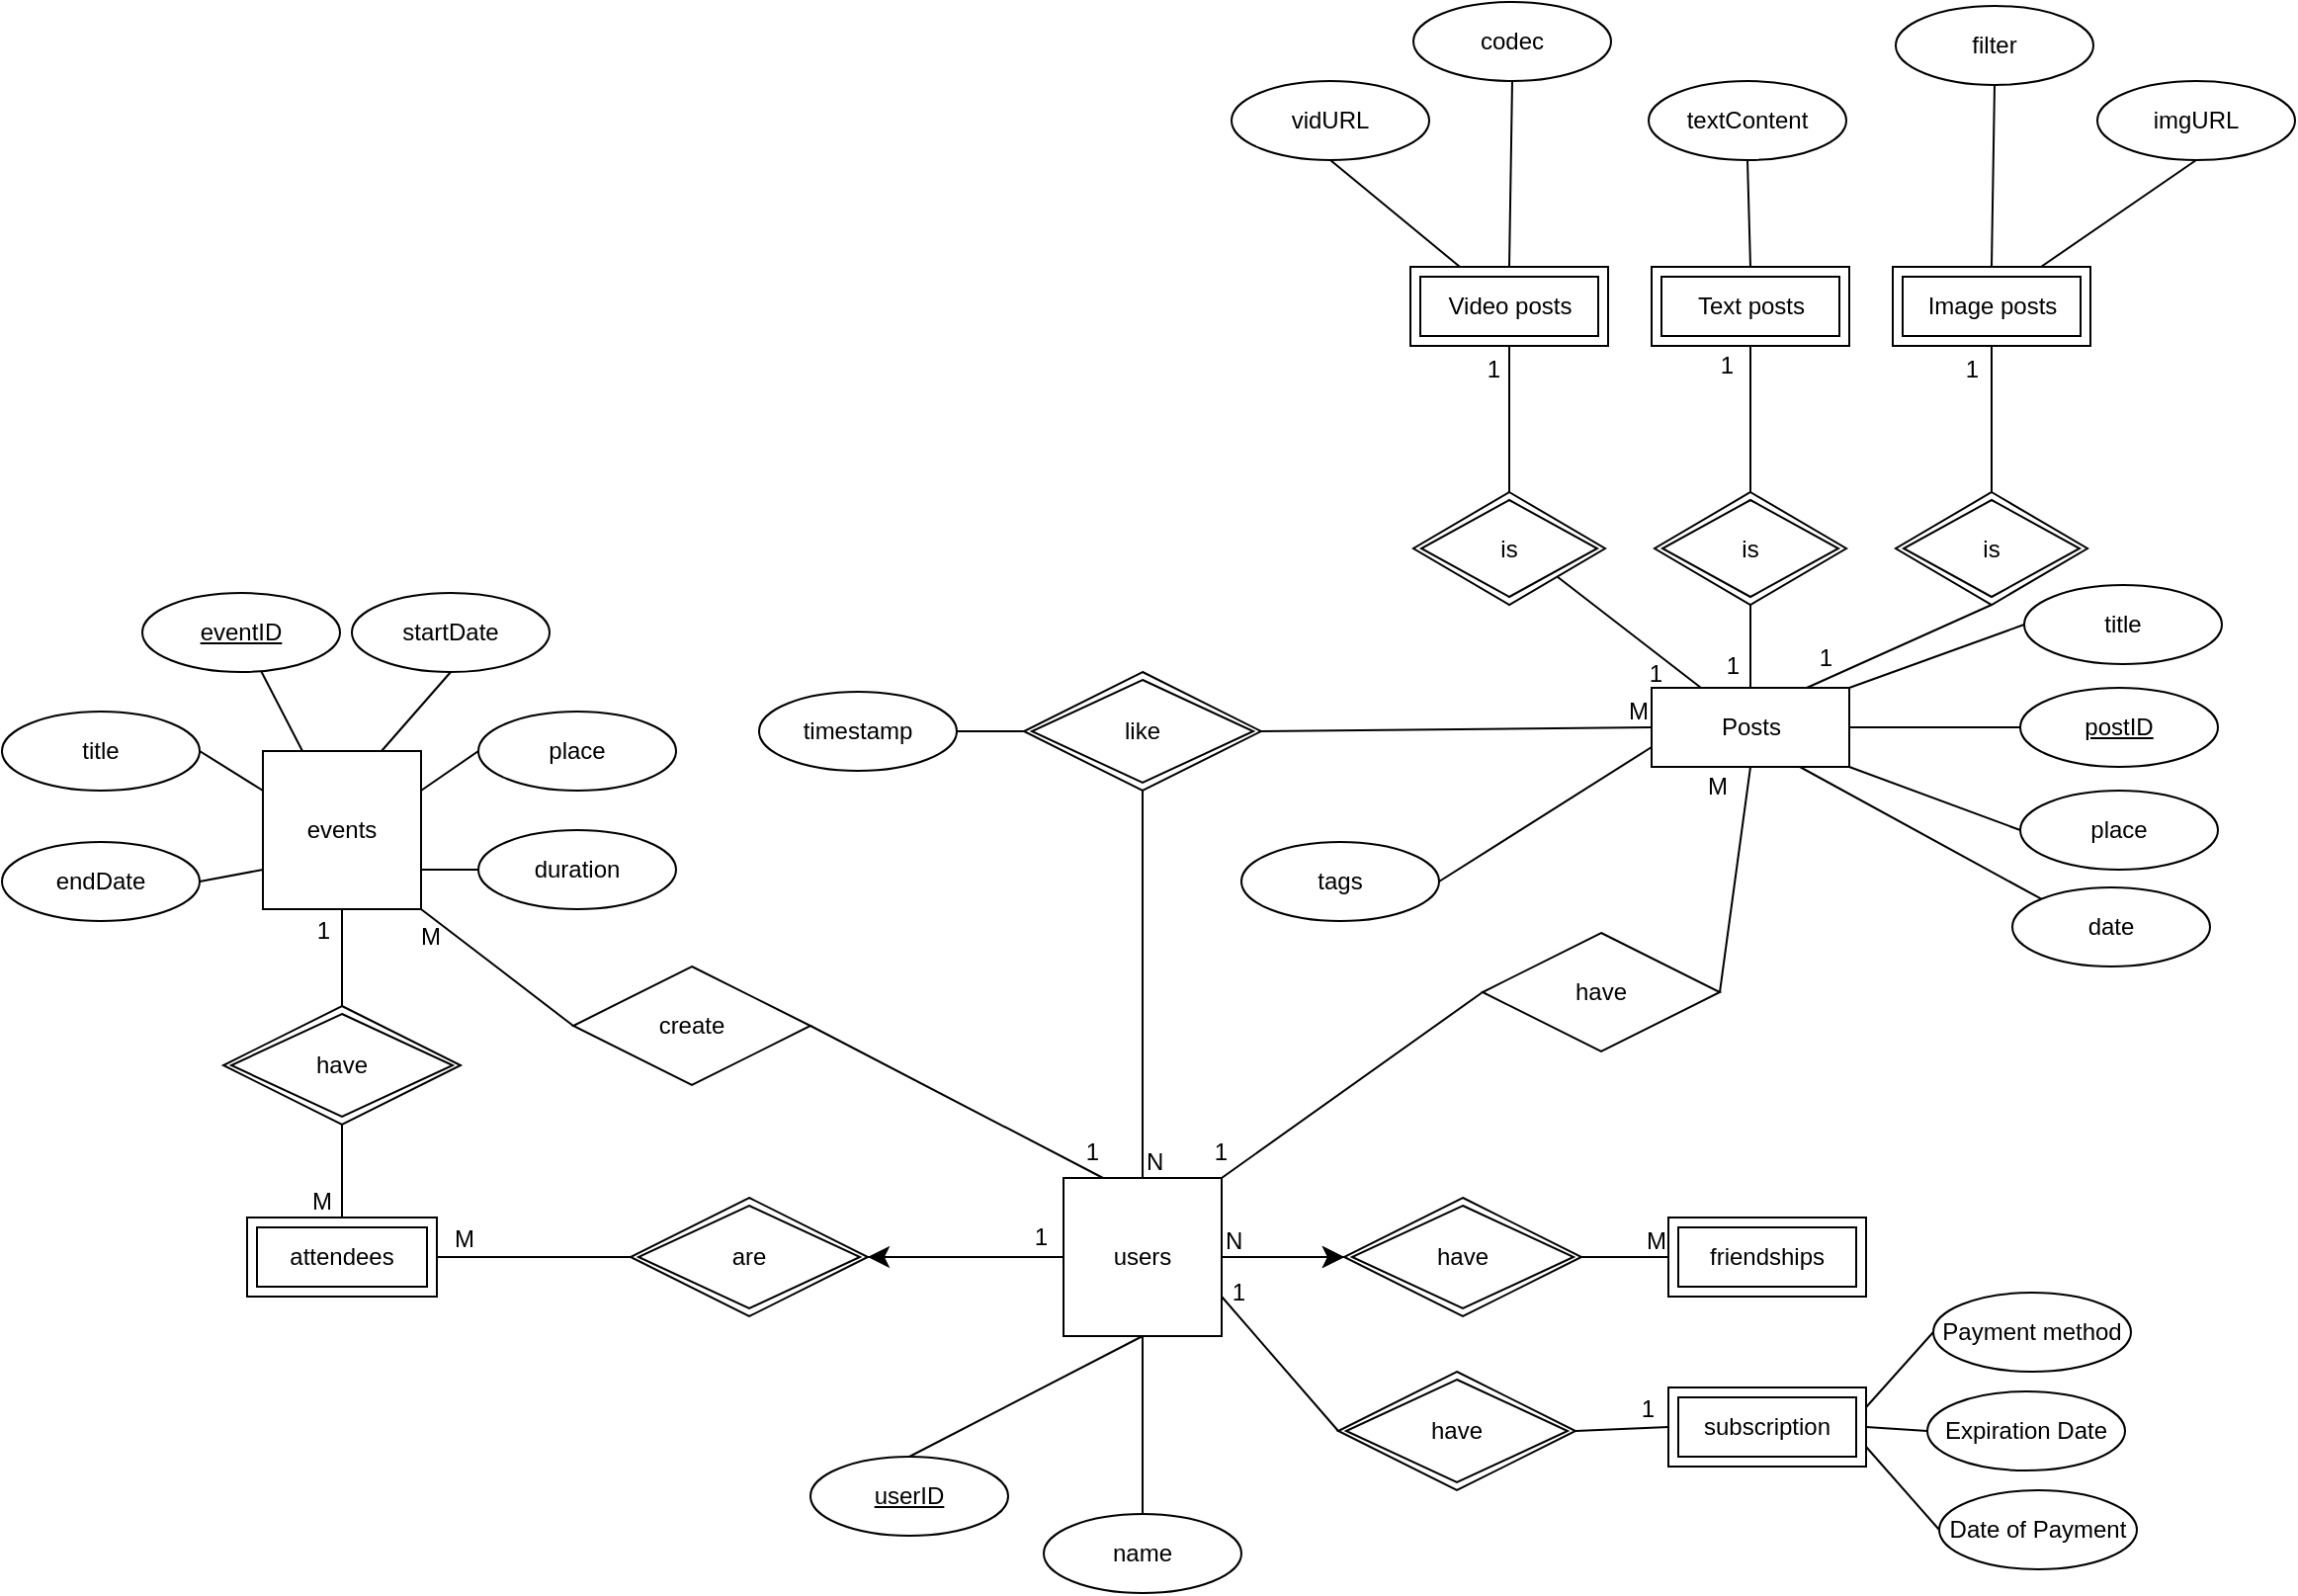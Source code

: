 <mxfile version="24.8.4">
  <diagram name="Page-1" id="OM5tVHbul17-dx8zYvXy">
    <mxGraphModel dx="2390" dy="3867" grid="0" gridSize="10" guides="1" tooltips="1" connect="1" arrows="1" fold="1" page="0" pageScale="1" pageWidth="850" pageHeight="1100" math="0" shadow="0">
      <root>
        <mxCell id="0" />
        <mxCell id="1" parent="0" />
        <mxCell id="Rdy80Uj1urpBOmqLmSxv-177" value="" style="edgeStyle=none;curved=1;rounded=0;orthogonalLoop=1;jettySize=auto;html=1;fontSize=12;startSize=8;endSize=8;" edge="1" parent="1" source="Rdy80Uj1urpBOmqLmSxv-1" target="Rdy80Uj1urpBOmqLmSxv-173">
          <mxGeometry relative="1" as="geometry" />
        </mxCell>
        <mxCell id="Rdy80Uj1urpBOmqLmSxv-178" value="" style="edgeStyle=none;curved=1;rounded=0;orthogonalLoop=1;jettySize=auto;html=1;fontSize=12;startSize=8;endSize=8;" edge="1" parent="1" source="Rdy80Uj1urpBOmqLmSxv-1" target="Rdy80Uj1urpBOmqLmSxv-173">
          <mxGeometry relative="1" as="geometry" />
        </mxCell>
        <mxCell id="Rdy80Uj1urpBOmqLmSxv-189" value="" style="edgeStyle=none;curved=1;rounded=0;orthogonalLoop=1;jettySize=auto;html=1;fontSize=12;startSize=8;endSize=8;" edge="1" parent="1" source="Rdy80Uj1urpBOmqLmSxv-1" target="Rdy80Uj1urpBOmqLmSxv-141">
          <mxGeometry relative="1" as="geometry" />
        </mxCell>
        <mxCell id="Rdy80Uj1urpBOmqLmSxv-1" value="&lt;div&gt;users&lt;/div&gt;" style="whiteSpace=wrap;html=1;aspect=fixed;" vertex="1" parent="1">
          <mxGeometry x="-22" y="-2021" width="80" height="80" as="geometry" />
        </mxCell>
        <mxCell id="Rdy80Uj1urpBOmqLmSxv-2" value="friendships" style="shape=ext;margin=3;double=1;whiteSpace=wrap;html=1;align=center;" vertex="1" parent="1">
          <mxGeometry x="284" y="-2001" width="100" height="40" as="geometry" />
        </mxCell>
        <mxCell id="Rdy80Uj1urpBOmqLmSxv-7" value="&lt;div&gt;events&lt;/div&gt;" style="whiteSpace=wrap;html=1;aspect=fixed;" vertex="1" parent="1">
          <mxGeometry x="-427" y="-2237" width="80" height="80" as="geometry" />
        </mxCell>
        <mxCell id="Rdy80Uj1urpBOmqLmSxv-8" value="userID" style="ellipse;whiteSpace=wrap;html=1;align=center;fontStyle=4;" vertex="1" parent="1">
          <mxGeometry x="-150" y="-1880" width="100" height="40" as="geometry" />
        </mxCell>
        <mxCell id="Rdy80Uj1urpBOmqLmSxv-9" value="" style="endArrow=none;html=1;rounded=0;fontSize=12;startSize=8;endSize=8;curved=1;exitX=0.5;exitY=1;exitDx=0;exitDy=0;entryX=0.5;entryY=0;entryDx=0;entryDy=0;" edge="1" parent="1" source="Rdy80Uj1urpBOmqLmSxv-1" target="Rdy80Uj1urpBOmqLmSxv-8">
          <mxGeometry width="50" height="50" relative="1" as="geometry">
            <mxPoint x="32" y="-1944" as="sourcePoint" />
            <mxPoint x="82" y="-1994" as="targetPoint" />
          </mxGeometry>
        </mxCell>
        <mxCell id="Rdy80Uj1urpBOmqLmSxv-10" value="&lt;div&gt;name&lt;/div&gt;" style="ellipse;whiteSpace=wrap;html=1;align=center;" vertex="1" parent="1">
          <mxGeometry x="-32" y="-1851" width="100" height="40" as="geometry" />
        </mxCell>
        <mxCell id="Rdy80Uj1urpBOmqLmSxv-11" value="" style="endArrow=none;html=1;rounded=0;fontSize=12;startSize=8;endSize=8;curved=1;exitX=0.5;exitY=1;exitDx=0;exitDy=0;entryX=0.5;entryY=0;entryDx=0;entryDy=0;" edge="1" parent="1" source="Rdy80Uj1urpBOmqLmSxv-1" target="Rdy80Uj1urpBOmqLmSxv-10">
          <mxGeometry width="50" height="50" relative="1" as="geometry">
            <mxPoint x="32" y="-1944" as="sourcePoint" />
            <mxPoint x="82" y="-1994" as="targetPoint" />
          </mxGeometry>
        </mxCell>
        <mxCell id="Rdy80Uj1urpBOmqLmSxv-14" value="title" style="ellipse;whiteSpace=wrap;html=1;align=center;" vertex="1" parent="1">
          <mxGeometry x="-559" y="-2257" width="100" height="40" as="geometry" />
        </mxCell>
        <mxCell id="Rdy80Uj1urpBOmqLmSxv-15" value="endDate" style="ellipse;whiteSpace=wrap;html=1;align=center;" vertex="1" parent="1">
          <mxGeometry x="-559" y="-2191" width="100" height="40" as="geometry" />
        </mxCell>
        <mxCell id="Rdy80Uj1urpBOmqLmSxv-16" value="place" style="ellipse;whiteSpace=wrap;html=1;align=center;" vertex="1" parent="1">
          <mxGeometry x="-318" y="-2257" width="100" height="40" as="geometry" />
        </mxCell>
        <mxCell id="Rdy80Uj1urpBOmqLmSxv-17" value="duration" style="ellipse;whiteSpace=wrap;html=1;align=center;" vertex="1" parent="1">
          <mxGeometry x="-318" y="-2197" width="100" height="40" as="geometry" />
        </mxCell>
        <mxCell id="Rdy80Uj1urpBOmqLmSxv-23" value="eventID" style="ellipse;whiteSpace=wrap;html=1;align=center;fontStyle=4;" vertex="1" parent="1">
          <mxGeometry x="-488" y="-2317" width="100" height="40" as="geometry" />
        </mxCell>
        <mxCell id="Rdy80Uj1urpBOmqLmSxv-28" value="&lt;div&gt;attendees&lt;/div&gt;" style="shape=ext;margin=3;double=1;whiteSpace=wrap;html=1;align=center;" vertex="1" parent="1">
          <mxGeometry x="-435" y="-2001" width="96" height="40" as="geometry" />
        </mxCell>
        <mxCell id="Rdy80Uj1urpBOmqLmSxv-29" value="startDate" style="ellipse;whiteSpace=wrap;html=1;align=center;" vertex="1" parent="1">
          <mxGeometry x="-382" y="-2317" width="100" height="40" as="geometry" />
        </mxCell>
        <mxCell id="Rdy80Uj1urpBOmqLmSxv-30" style="edgeStyle=none;curved=1;rounded=0;orthogonalLoop=1;jettySize=auto;html=1;exitX=0.5;exitY=0;exitDx=0;exitDy=0;fontSize=12;startSize=8;endSize=8;" edge="1" parent="1" source="Rdy80Uj1urpBOmqLmSxv-29" target="Rdy80Uj1urpBOmqLmSxv-29">
          <mxGeometry relative="1" as="geometry" />
        </mxCell>
        <mxCell id="Rdy80Uj1urpBOmqLmSxv-51" value="&lt;div&gt;Posts&lt;/div&gt;" style="whiteSpace=wrap;html=1;align=center;" vertex="1" parent="1">
          <mxGeometry x="275.5" y="-2269" width="100" height="40" as="geometry" />
        </mxCell>
        <mxCell id="Rdy80Uj1urpBOmqLmSxv-52" value="Video posts" style="shape=ext;margin=3;double=1;whiteSpace=wrap;html=1;align=center;" vertex="1" parent="1">
          <mxGeometry x="153.5" y="-2482" width="100" height="40" as="geometry" />
        </mxCell>
        <mxCell id="Rdy80Uj1urpBOmqLmSxv-53" value="Text posts" style="shape=ext;margin=3;double=1;whiteSpace=wrap;html=1;align=center;" vertex="1" parent="1">
          <mxGeometry x="275.5" y="-2482" width="100" height="40" as="geometry" />
        </mxCell>
        <mxCell id="Rdy80Uj1urpBOmqLmSxv-54" value="Image posts" style="shape=ext;margin=3;double=1;whiteSpace=wrap;html=1;align=center;" vertex="1" parent="1">
          <mxGeometry x="397.5" y="-2482" width="100" height="40" as="geometry" />
        </mxCell>
        <mxCell id="Rdy80Uj1urpBOmqLmSxv-56" value="&lt;div&gt;is&lt;/div&gt;" style="shape=rhombus;double=1;perimeter=rhombusPerimeter;whiteSpace=wrap;html=1;align=center;" vertex="1" parent="1">
          <mxGeometry x="277" y="-2368" width="97" height="57" as="geometry" />
        </mxCell>
        <mxCell id="Rdy80Uj1urpBOmqLmSxv-59" value="&lt;div&gt;is&lt;/div&gt;" style="shape=rhombus;double=1;perimeter=rhombusPerimeter;whiteSpace=wrap;html=1;align=center;" vertex="1" parent="1">
          <mxGeometry x="155" y="-2368" width="97" height="57" as="geometry" />
        </mxCell>
        <mxCell id="Rdy80Uj1urpBOmqLmSxv-60" value="&lt;div&gt;is&lt;/div&gt;" style="shape=rhombus;double=1;perimeter=rhombusPerimeter;whiteSpace=wrap;html=1;align=center;" vertex="1" parent="1">
          <mxGeometry x="399" y="-2368" width="97" height="57" as="geometry" />
        </mxCell>
        <mxCell id="Rdy80Uj1urpBOmqLmSxv-68" value="" style="endArrow=none;html=1;rounded=0;fontSize=12;startSize=8;endSize=8;curved=1;entryX=1;entryY=1;entryDx=0;entryDy=0;exitX=0.25;exitY=0;exitDx=0;exitDy=0;" edge="1" parent="1" source="Rdy80Uj1urpBOmqLmSxv-51" target="Rdy80Uj1urpBOmqLmSxv-59">
          <mxGeometry width="50" height="50" relative="1" as="geometry">
            <mxPoint x="230" y="-2257" as="sourcePoint" />
            <mxPoint x="127" y="-2247" as="targetPoint" />
          </mxGeometry>
        </mxCell>
        <mxCell id="Rdy80Uj1urpBOmqLmSxv-69" value="" style="endArrow=none;html=1;rounded=0;fontSize=12;startSize=8;endSize=8;curved=1;entryX=0.5;entryY=1;entryDx=0;entryDy=0;exitX=0.785;exitY=0;exitDx=0;exitDy=0;exitPerimeter=0;" edge="1" parent="1" source="Rdy80Uj1urpBOmqLmSxv-51" target="Rdy80Uj1urpBOmqLmSxv-60">
          <mxGeometry width="50" height="50" relative="1" as="geometry">
            <mxPoint x="311" y="-2259" as="sourcePoint" />
            <mxPoint x="238" y="-2315" as="targetPoint" />
          </mxGeometry>
        </mxCell>
        <mxCell id="Rdy80Uj1urpBOmqLmSxv-70" value="" style="endArrow=none;html=1;rounded=0;fontSize=12;startSize=8;endSize=8;curved=1;entryX=0.5;entryY=1;entryDx=0;entryDy=0;exitX=0.5;exitY=0;exitDx=0;exitDy=0;" edge="1" parent="1" source="Rdy80Uj1urpBOmqLmSxv-51" target="Rdy80Uj1urpBOmqLmSxv-56">
          <mxGeometry width="50" height="50" relative="1" as="geometry">
            <mxPoint x="357" y="-2279" as="sourcePoint" />
            <mxPoint x="248" y="-2305" as="targetPoint" />
          </mxGeometry>
        </mxCell>
        <mxCell id="Rdy80Uj1urpBOmqLmSxv-71" value="" style="endArrow=none;html=1;rounded=0;fontSize=12;startSize=8;endSize=8;curved=1;exitX=0.5;exitY=0;exitDx=0;exitDy=0;entryX=0.5;entryY=1;entryDx=0;entryDy=0;" edge="1" parent="1" source="Rdy80Uj1urpBOmqLmSxv-59" target="Rdy80Uj1urpBOmqLmSxv-52">
          <mxGeometry width="50" height="50" relative="1" as="geometry">
            <mxPoint x="165" y="-2380" as="sourcePoint" />
            <mxPoint x="215" y="-2430" as="targetPoint" />
          </mxGeometry>
        </mxCell>
        <mxCell id="Rdy80Uj1urpBOmqLmSxv-72" value="" style="endArrow=none;html=1;rounded=0;fontSize=12;startSize=8;endSize=8;curved=1;exitX=0.5;exitY=0;exitDx=0;exitDy=0;entryX=0.5;entryY=1;entryDx=0;entryDy=0;" edge="1" parent="1" source="Rdy80Uj1urpBOmqLmSxv-56" target="Rdy80Uj1urpBOmqLmSxv-53">
          <mxGeometry width="50" height="50" relative="1" as="geometry">
            <mxPoint x="328" y="-2371" as="sourcePoint" />
            <mxPoint x="326" y="-2445" as="targetPoint" />
          </mxGeometry>
        </mxCell>
        <mxCell id="Rdy80Uj1urpBOmqLmSxv-74" value="" style="endArrow=none;html=1;rounded=0;fontSize=12;startSize=8;endSize=8;curved=1;exitX=0.5;exitY=0;exitDx=0;exitDy=0;entryX=0.5;entryY=1;entryDx=0;entryDy=0;" edge="1" parent="1" source="Rdy80Uj1urpBOmqLmSxv-60" target="Rdy80Uj1urpBOmqLmSxv-54">
          <mxGeometry width="50" height="50" relative="1" as="geometry">
            <mxPoint x="336" y="-2358" as="sourcePoint" />
            <mxPoint x="337" y="-2432" as="targetPoint" />
          </mxGeometry>
        </mxCell>
        <mxCell id="Rdy80Uj1urpBOmqLmSxv-75" value="imgURL" style="ellipse;whiteSpace=wrap;html=1;align=center;" vertex="1" parent="1">
          <mxGeometry x="501" y="-2576" width="100" height="40" as="geometry" />
        </mxCell>
        <mxCell id="Rdy80Uj1urpBOmqLmSxv-76" value="filter" style="ellipse;whiteSpace=wrap;html=1;align=center;" vertex="1" parent="1">
          <mxGeometry x="399" y="-2614" width="100" height="40" as="geometry" />
        </mxCell>
        <mxCell id="Rdy80Uj1urpBOmqLmSxv-77" value="textContent" style="ellipse;whiteSpace=wrap;html=1;align=center;" vertex="1" parent="1">
          <mxGeometry x="274" y="-2576" width="100" height="40" as="geometry" />
        </mxCell>
        <mxCell id="Rdy80Uj1urpBOmqLmSxv-78" value="vidURL" style="ellipse;whiteSpace=wrap;html=1;align=center;" vertex="1" parent="1">
          <mxGeometry x="63" y="-2576" width="100" height="40" as="geometry" />
        </mxCell>
        <mxCell id="Rdy80Uj1urpBOmqLmSxv-79" value="codec" style="ellipse;whiteSpace=wrap;html=1;align=center;" vertex="1" parent="1">
          <mxGeometry x="155" y="-2616" width="100" height="40" as="geometry" />
        </mxCell>
        <mxCell id="Rdy80Uj1urpBOmqLmSxv-81" value="" style="endArrow=none;html=1;rounded=0;fontSize=12;startSize=8;endSize=8;curved=1;entryX=0.5;entryY=1;entryDx=0;entryDy=0;exitX=0.25;exitY=0;exitDx=0;exitDy=0;" edge="1" parent="1" source="Rdy80Uj1urpBOmqLmSxv-52" target="Rdy80Uj1urpBOmqLmSxv-78">
          <mxGeometry width="50" height="50" relative="1" as="geometry">
            <mxPoint x="325" y="-2281" as="sourcePoint" />
            <mxPoint x="375" y="-2331" as="targetPoint" />
          </mxGeometry>
        </mxCell>
        <mxCell id="Rdy80Uj1urpBOmqLmSxv-82" value="" style="endArrow=none;html=1;rounded=0;fontSize=12;startSize=8;endSize=8;curved=1;entryX=0.5;entryY=1;entryDx=0;entryDy=0;exitX=0.5;exitY=0;exitDx=0;exitDy=0;" edge="1" parent="1" source="Rdy80Uj1urpBOmqLmSxv-52" target="Rdy80Uj1urpBOmqLmSxv-79">
          <mxGeometry width="50" height="50" relative="1" as="geometry">
            <mxPoint x="325" y="-2281" as="sourcePoint" />
            <mxPoint x="375" y="-2331" as="targetPoint" />
          </mxGeometry>
        </mxCell>
        <mxCell id="Rdy80Uj1urpBOmqLmSxv-83" value="" style="endArrow=none;html=1;rounded=0;fontSize=12;startSize=8;endSize=8;curved=1;entryX=0.5;entryY=1;entryDx=0;entryDy=0;exitX=0.5;exitY=0;exitDx=0;exitDy=0;" edge="1" parent="1" source="Rdy80Uj1urpBOmqLmSxv-53" target="Rdy80Uj1urpBOmqLmSxv-77">
          <mxGeometry width="50" height="50" relative="1" as="geometry">
            <mxPoint x="325" y="-2281" as="sourcePoint" />
            <mxPoint x="375" y="-2331" as="targetPoint" />
          </mxGeometry>
        </mxCell>
        <mxCell id="Rdy80Uj1urpBOmqLmSxv-84" value="" style="endArrow=none;html=1;rounded=0;fontSize=12;startSize=8;endSize=8;curved=1;entryX=0.5;entryY=1;entryDx=0;entryDy=0;exitX=0.5;exitY=0;exitDx=0;exitDy=0;" edge="1" parent="1" source="Rdy80Uj1urpBOmqLmSxv-54" target="Rdy80Uj1urpBOmqLmSxv-76">
          <mxGeometry width="50" height="50" relative="1" as="geometry">
            <mxPoint x="336" y="-2472" as="sourcePoint" />
            <mxPoint x="334" y="-2526" as="targetPoint" />
          </mxGeometry>
        </mxCell>
        <mxCell id="Rdy80Uj1urpBOmqLmSxv-85" value="" style="endArrow=none;html=1;rounded=0;fontSize=12;startSize=8;endSize=8;curved=1;entryX=0.5;entryY=1;entryDx=0;entryDy=0;exitX=0.75;exitY=0;exitDx=0;exitDy=0;" edge="1" parent="1" source="Rdy80Uj1urpBOmqLmSxv-54" target="Rdy80Uj1urpBOmqLmSxv-75">
          <mxGeometry width="50" height="50" relative="1" as="geometry">
            <mxPoint x="464" y="-2487" as="sourcePoint" />
            <mxPoint x="344" y="-2516" as="targetPoint" />
          </mxGeometry>
        </mxCell>
        <mxCell id="Rdy80Uj1urpBOmqLmSxv-86" value="postID" style="ellipse;whiteSpace=wrap;html=1;align=center;fontStyle=4;" vertex="1" parent="1">
          <mxGeometry x="462" y="-2269" width="100" height="40" as="geometry" />
        </mxCell>
        <mxCell id="Rdy80Uj1urpBOmqLmSxv-87" value="" style="endArrow=none;html=1;rounded=0;fontSize=12;startSize=8;endSize=8;curved=1;entryX=0;entryY=0.5;entryDx=0;entryDy=0;exitX=1;exitY=0.5;exitDx=0;exitDy=0;" edge="1" parent="1" source="Rdy80Uj1urpBOmqLmSxv-51" target="Rdy80Uj1urpBOmqLmSxv-86">
          <mxGeometry width="50" height="50" relative="1" as="geometry">
            <mxPoint x="438" y="-2216" as="sourcePoint" />
            <mxPoint x="324" y="-2291" as="targetPoint" />
          </mxGeometry>
        </mxCell>
        <mxCell id="Rdy80Uj1urpBOmqLmSxv-88" value="have" style="shape=rhombus;perimeter=rhombusPerimeter;whiteSpace=wrap;html=1;align=center;rotation=0;" vertex="1" parent="1">
          <mxGeometry x="190" y="-2145" width="120" height="60" as="geometry" />
        </mxCell>
        <mxCell id="Rdy80Uj1urpBOmqLmSxv-89" value="" style="endArrow=none;html=1;rounded=0;fontSize=12;startSize=8;endSize=8;curved=1;exitX=1;exitY=0;exitDx=0;exitDy=0;entryX=0;entryY=0.5;entryDx=0;entryDy=0;" edge="1" parent="1" source="Rdy80Uj1urpBOmqLmSxv-1" target="Rdy80Uj1urpBOmqLmSxv-88">
          <mxGeometry width="50" height="50" relative="1" as="geometry">
            <mxPoint x="109" y="-2119" as="sourcePoint" />
            <mxPoint x="159" y="-2169" as="targetPoint" />
          </mxGeometry>
        </mxCell>
        <mxCell id="Rdy80Uj1urpBOmqLmSxv-90" value="" style="endArrow=none;html=1;rounded=0;fontSize=12;startSize=8;endSize=8;curved=1;exitX=1;exitY=0.5;exitDx=0;exitDy=0;entryX=0.5;entryY=1;entryDx=0;entryDy=0;" edge="1" parent="1" source="Rdy80Uj1urpBOmqLmSxv-88" target="Rdy80Uj1urpBOmqLmSxv-51">
          <mxGeometry width="50" height="50" relative="1" as="geometry">
            <mxPoint x="68" y="-2011" as="sourcePoint" />
            <mxPoint x="145" y="-2128" as="targetPoint" />
          </mxGeometry>
        </mxCell>
        <mxCell id="Rdy80Uj1urpBOmqLmSxv-96" value="title" style="ellipse;whiteSpace=wrap;html=1;align=center;" vertex="1" parent="1">
          <mxGeometry x="464" y="-2321" width="100" height="40" as="geometry" />
        </mxCell>
        <mxCell id="Rdy80Uj1urpBOmqLmSxv-97" value="date" style="ellipse;whiteSpace=wrap;html=1;align=center;" vertex="1" parent="1">
          <mxGeometry x="458" y="-2168" width="100" height="40" as="geometry" />
        </mxCell>
        <mxCell id="Rdy80Uj1urpBOmqLmSxv-98" value="place" style="ellipse;whiteSpace=wrap;html=1;align=center;" vertex="1" parent="1">
          <mxGeometry x="462" y="-2217" width="100" height="40" as="geometry" />
        </mxCell>
        <mxCell id="Rdy80Uj1urpBOmqLmSxv-99" value="tags" style="ellipse;whiteSpace=wrap;html=1;align=center;" vertex="1" parent="1">
          <mxGeometry x="68" y="-2191" width="100" height="40" as="geometry" />
        </mxCell>
        <mxCell id="Rdy80Uj1urpBOmqLmSxv-100" value="" style="endArrow=none;html=1;rounded=0;fontSize=12;startSize=8;endSize=8;curved=1;entryX=0;entryY=0.5;entryDx=0;entryDy=0;exitX=1;exitY=0;exitDx=0;exitDy=0;" edge="1" parent="1" source="Rdy80Uj1urpBOmqLmSxv-51" target="Rdy80Uj1urpBOmqLmSxv-96">
          <mxGeometry width="50" height="50" relative="1" as="geometry">
            <mxPoint x="301" y="-2122" as="sourcePoint" />
            <mxPoint x="351" y="-2172" as="targetPoint" />
          </mxGeometry>
        </mxCell>
        <mxCell id="Rdy80Uj1urpBOmqLmSxv-104" value="" style="endArrow=none;html=1;rounded=0;fontSize=12;startSize=8;endSize=8;curved=1;entryX=1;entryY=1;entryDx=0;entryDy=0;exitX=0;exitY=0.5;exitDx=0;exitDy=0;" edge="1" parent="1" source="Rdy80Uj1urpBOmqLmSxv-98" target="Rdy80Uj1urpBOmqLmSxv-51">
          <mxGeometry width="50" height="50" relative="1" as="geometry">
            <mxPoint x="301" y="-2122" as="sourcePoint" />
            <mxPoint x="351" y="-2172" as="targetPoint" />
          </mxGeometry>
        </mxCell>
        <mxCell id="Rdy80Uj1urpBOmqLmSxv-107" value="" style="endArrow=none;html=1;rounded=0;fontSize=12;startSize=8;endSize=8;curved=1;entryX=1;entryY=0.5;entryDx=0;entryDy=0;exitX=0;exitY=0.75;exitDx=0;exitDy=0;" edge="1" parent="1" source="Rdy80Uj1urpBOmqLmSxv-51" target="Rdy80Uj1urpBOmqLmSxv-99">
          <mxGeometry width="50" height="50" relative="1" as="geometry">
            <mxPoint x="286" y="-2249" as="sourcePoint" />
            <mxPoint x="230" y="-2265" as="targetPoint" />
          </mxGeometry>
        </mxCell>
        <mxCell id="Rdy80Uj1urpBOmqLmSxv-109" value="&lt;div&gt;timestamp&lt;/div&gt;" style="ellipse;whiteSpace=wrap;html=1;align=center;" vertex="1" parent="1">
          <mxGeometry x="-176" y="-2267" width="100" height="40" as="geometry" />
        </mxCell>
        <mxCell id="Rdy80Uj1urpBOmqLmSxv-113" value="" style="endArrow=none;html=1;rounded=0;fontSize=12;startSize=8;endSize=8;curved=1;entryX=1;entryY=0.5;entryDx=0;entryDy=0;exitX=0;exitY=0.5;exitDx=0;exitDy=0;" edge="1" parent="1" source="Rdy80Uj1urpBOmqLmSxv-115" target="Rdy80Uj1urpBOmqLmSxv-109">
          <mxGeometry width="50" height="50" relative="1" as="geometry">
            <mxPoint x="-32" y="-2209" as="sourcePoint" />
            <mxPoint x="14" y="-2183" as="targetPoint" />
          </mxGeometry>
        </mxCell>
        <mxCell id="Rdy80Uj1urpBOmqLmSxv-115" value="like" style="shape=rhombus;double=1;perimeter=rhombusPerimeter;whiteSpace=wrap;html=1;align=center;" vertex="1" parent="1">
          <mxGeometry x="-42" y="-2277" width="120" height="60" as="geometry" />
        </mxCell>
        <mxCell id="Rdy80Uj1urpBOmqLmSxv-117" value="" style="endArrow=none;html=1;rounded=0;fontSize=12;startSize=8;endSize=8;curved=1;entryX=1;entryY=0.5;entryDx=0;entryDy=0;exitX=0;exitY=0.75;exitDx=0;exitDy=0;" edge="1" parent="1" source="Rdy80Uj1urpBOmqLmSxv-7" target="Rdy80Uj1urpBOmqLmSxv-15">
          <mxGeometry width="50" height="50" relative="1" as="geometry">
            <mxPoint x="-354" y="-2140" as="sourcePoint" />
            <mxPoint x="-304" y="-2190" as="targetPoint" />
          </mxGeometry>
        </mxCell>
        <mxCell id="Rdy80Uj1urpBOmqLmSxv-118" value="" style="endArrow=none;html=1;rounded=0;fontSize=12;startSize=8;endSize=8;curved=1;entryX=1;entryY=0.5;entryDx=0;entryDy=0;exitX=0;exitY=0.25;exitDx=0;exitDy=0;" edge="1" parent="1" source="Rdy80Uj1urpBOmqLmSxv-7" target="Rdy80Uj1urpBOmqLmSxv-14">
          <mxGeometry width="50" height="50" relative="1" as="geometry">
            <mxPoint x="-354" y="-2140" as="sourcePoint" />
            <mxPoint x="-304" y="-2190" as="targetPoint" />
          </mxGeometry>
        </mxCell>
        <mxCell id="Rdy80Uj1urpBOmqLmSxv-119" value="" style="endArrow=none;html=1;rounded=0;fontSize=12;startSize=8;endSize=8;curved=1;exitX=0.25;exitY=0;exitDx=0;exitDy=0;" edge="1" parent="1" source="Rdy80Uj1urpBOmqLmSxv-7" target="Rdy80Uj1urpBOmqLmSxv-23">
          <mxGeometry width="50" height="50" relative="1" as="geometry">
            <mxPoint x="-417" y="-2207" as="sourcePoint" />
            <mxPoint x="-449" y="-2227" as="targetPoint" />
          </mxGeometry>
        </mxCell>
        <mxCell id="Rdy80Uj1urpBOmqLmSxv-120" value="" style="endArrow=none;html=1;rounded=0;fontSize=12;startSize=8;endSize=8;curved=1;exitX=0.75;exitY=0;exitDx=0;exitDy=0;" edge="1" parent="1" source="Rdy80Uj1urpBOmqLmSxv-7">
          <mxGeometry width="50" height="50" relative="1" as="geometry">
            <mxPoint x="-397" y="-2227" as="sourcePoint" />
            <mxPoint x="-332" y="-2277" as="targetPoint" />
          </mxGeometry>
        </mxCell>
        <mxCell id="Rdy80Uj1urpBOmqLmSxv-121" value="" style="endArrow=none;html=1;rounded=0;fontSize=12;startSize=8;endSize=8;curved=1;exitX=1;exitY=0.25;exitDx=0;exitDy=0;entryX=0;entryY=0.5;entryDx=0;entryDy=0;" edge="1" parent="1" source="Rdy80Uj1urpBOmqLmSxv-7" target="Rdy80Uj1urpBOmqLmSxv-16">
          <mxGeometry width="50" height="50" relative="1" as="geometry">
            <mxPoint x="-364" y="-2223" as="sourcePoint" />
            <mxPoint x="-322" y="-2267" as="targetPoint" />
          </mxGeometry>
        </mxCell>
        <mxCell id="Rdy80Uj1urpBOmqLmSxv-122" value="" style="endArrow=none;html=1;rounded=0;fontSize=12;startSize=8;endSize=8;curved=1;exitX=1;exitY=0.75;exitDx=0;exitDy=0;entryX=0;entryY=0.5;entryDx=0;entryDy=0;" edge="1" parent="1" source="Rdy80Uj1urpBOmqLmSxv-7" target="Rdy80Uj1urpBOmqLmSxv-17">
          <mxGeometry width="50" height="50" relative="1" as="geometry">
            <mxPoint x="-354" y="-2213" as="sourcePoint" />
            <mxPoint x="-312" y="-2257" as="targetPoint" />
          </mxGeometry>
        </mxCell>
        <mxCell id="Rdy80Uj1urpBOmqLmSxv-123" value="" style="endArrow=none;html=1;rounded=0;fontSize=12;startSize=8;endSize=8;curved=1;entryX=0.5;entryY=1;entryDx=0;entryDy=0;exitX=0.5;exitY=0;exitDx=0;exitDy=0;" edge="1" parent="1" source="Rdy80Uj1urpBOmqLmSxv-147" target="Rdy80Uj1urpBOmqLmSxv-7">
          <mxGeometry width="50" height="50" relative="1" as="geometry">
            <mxPoint x="-387" y="-2108" as="sourcePoint" />
            <mxPoint x="-188" y="-2060" as="targetPoint" />
          </mxGeometry>
        </mxCell>
        <mxCell id="Rdy80Uj1urpBOmqLmSxv-124" value="" style="endArrow=none;html=1;rounded=0;fontSize=12;startSize=8;endSize=8;curved=1;entryX=0.5;entryY=1;entryDx=0;entryDy=0;exitX=0.5;exitY=0;exitDx=0;exitDy=0;" edge="1" parent="1" source="Rdy80Uj1urpBOmqLmSxv-28" target="Rdy80Uj1urpBOmqLmSxv-147">
          <mxGeometry width="50" height="50" relative="1" as="geometry">
            <mxPoint x="-377" y="-2098" as="sourcePoint" />
            <mxPoint x="-387" y="-2050" as="targetPoint" />
          </mxGeometry>
        </mxCell>
        <mxCell id="Rdy80Uj1urpBOmqLmSxv-127" value="Date of Payment" style="ellipse;whiteSpace=wrap;html=1;align=center;" vertex="1" parent="1">
          <mxGeometry x="421" y="-1863" width="100" height="40" as="geometry" />
        </mxCell>
        <mxCell id="Rdy80Uj1urpBOmqLmSxv-128" value="Payment method" style="ellipse;whiteSpace=wrap;html=1;align=center;" vertex="1" parent="1">
          <mxGeometry x="418" y="-1963" width="100" height="40" as="geometry" />
        </mxCell>
        <mxCell id="Rdy80Uj1urpBOmqLmSxv-129" value="Expiration Date" style="ellipse;whiteSpace=wrap;html=1;align=center;" vertex="1" parent="1">
          <mxGeometry x="415" y="-1913" width="100" height="40" as="geometry" />
        </mxCell>
        <mxCell id="Rdy80Uj1urpBOmqLmSxv-130" value="" style="endArrow=none;html=1;rounded=0;fontSize=12;startSize=8;endSize=8;curved=1;entryX=0;entryY=0.5;entryDx=0;entryDy=0;exitX=1;exitY=0.25;exitDx=0;exitDy=0;" edge="1" parent="1" source="Rdy80Uj1urpBOmqLmSxv-194" target="Rdy80Uj1urpBOmqLmSxv-128">
          <mxGeometry width="50" height="50" relative="1" as="geometry">
            <mxPoint x="384" y="-1903.0" as="sourcePoint" />
            <mxPoint x="288" y="-2052" as="targetPoint" />
          </mxGeometry>
        </mxCell>
        <mxCell id="Rdy80Uj1urpBOmqLmSxv-131" value="" style="endArrow=none;html=1;rounded=0;fontSize=12;startSize=8;endSize=8;curved=1;entryX=0;entryY=0.5;entryDx=0;entryDy=0;exitX=1;exitY=0.5;exitDx=0;exitDy=0;" edge="1" parent="1" source="Rdy80Uj1urpBOmqLmSxv-194" target="Rdy80Uj1urpBOmqLmSxv-129">
          <mxGeometry width="50" height="50" relative="1" as="geometry">
            <mxPoint x="384" y="-1893.0" as="sourcePoint" />
            <mxPoint x="422" y="-1933" as="targetPoint" />
          </mxGeometry>
        </mxCell>
        <mxCell id="Rdy80Uj1urpBOmqLmSxv-132" value="" style="endArrow=none;html=1;rounded=0;fontSize=12;startSize=8;endSize=8;curved=1;entryX=0;entryY=0.5;entryDx=0;entryDy=0;exitX=1;exitY=0.75;exitDx=0;exitDy=0;" edge="1" parent="1" source="Rdy80Uj1urpBOmqLmSxv-194" target="Rdy80Uj1urpBOmqLmSxv-127">
          <mxGeometry width="50" height="50" relative="1" as="geometry">
            <mxPoint x="384" y="-1883.0" as="sourcePoint" />
            <mxPoint x="425" y="-1883" as="targetPoint" />
          </mxGeometry>
        </mxCell>
        <mxCell id="Rdy80Uj1urpBOmqLmSxv-134" value="" style="endArrow=none;html=1;rounded=0;fontSize=12;startSize=8;endSize=8;curved=1;entryX=0;entryY=0.5;entryDx=0;entryDy=0;exitX=1;exitY=0.5;exitDx=0;exitDy=0;" edge="1" parent="1" source="Rdy80Uj1urpBOmqLmSxv-193" target="Rdy80Uj1urpBOmqLmSxv-194">
          <mxGeometry width="50" height="50" relative="1" as="geometry">
            <mxPoint x="236" y="-1893.0" as="sourcePoint" />
            <mxPoint x="284" y="-1893.0" as="targetPoint" />
          </mxGeometry>
        </mxCell>
        <mxCell id="Rdy80Uj1urpBOmqLmSxv-137" value="create" style="shape=rhombus;perimeter=rhombusPerimeter;whiteSpace=wrap;html=1;align=center;rotation=0;" vertex="1" parent="1">
          <mxGeometry x="-270" y="-2128" width="120" height="60" as="geometry" />
        </mxCell>
        <mxCell id="Rdy80Uj1urpBOmqLmSxv-138" value="" style="endArrow=none;html=1;rounded=0;fontSize=12;startSize=8;endSize=8;curved=1;entryX=1;entryY=0.5;entryDx=0;entryDy=0;exitX=0.25;exitY=0;exitDx=0;exitDy=0;" edge="1" parent="1" source="Rdy80Uj1urpBOmqLmSxv-1" target="Rdy80Uj1urpBOmqLmSxv-137">
          <mxGeometry width="50" height="50" relative="1" as="geometry">
            <mxPoint x="-149" y="-2064" as="sourcePoint" />
            <mxPoint x="-99" y="-2114" as="targetPoint" />
          </mxGeometry>
        </mxCell>
        <mxCell id="Rdy80Uj1urpBOmqLmSxv-139" value="" style="endArrow=none;html=1;rounded=0;fontSize=12;startSize=8;endSize=8;curved=1;entryX=1;entryY=1;entryDx=0;entryDy=0;exitX=0;exitY=0.5;exitDx=0;exitDy=0;" edge="1" parent="1" source="Rdy80Uj1urpBOmqLmSxv-137" target="Rdy80Uj1urpBOmqLmSxv-7">
          <mxGeometry width="50" height="50" relative="1" as="geometry">
            <mxPoint x="-149" y="-2064" as="sourcePoint" />
            <mxPoint x="-99" y="-2114" as="targetPoint" />
          </mxGeometry>
        </mxCell>
        <mxCell id="Rdy80Uj1urpBOmqLmSxv-141" value="are" style="shape=rhombus;double=1;perimeter=rhombusPerimeter;whiteSpace=wrap;html=1;align=center;" vertex="1" parent="1">
          <mxGeometry x="-241" y="-2011" width="120" height="60" as="geometry" />
        </mxCell>
        <mxCell id="Rdy80Uj1urpBOmqLmSxv-144" value="" style="endArrow=none;html=1;rounded=0;fontSize=12;startSize=8;endSize=8;curved=1;entryX=1;entryY=0.5;entryDx=0;entryDy=0;exitX=0;exitY=0.5;exitDx=0;exitDy=0;" edge="1" parent="1" source="Rdy80Uj1urpBOmqLmSxv-141" target="Rdy80Uj1urpBOmqLmSxv-28">
          <mxGeometry width="50" height="50" relative="1" as="geometry">
            <mxPoint x="-235" y="-1973" as="sourcePoint" />
            <mxPoint x="-185" y="-2023" as="targetPoint" />
          </mxGeometry>
        </mxCell>
        <mxCell id="Rdy80Uj1urpBOmqLmSxv-146" value="" style="endArrow=none;html=1;rounded=0;fontSize=12;startSize=8;endSize=8;curved=1;entryX=1;entryY=0.5;entryDx=0;entryDy=0;exitX=0;exitY=0.5;exitDx=0;exitDy=0;" edge="1" parent="1" source="Rdy80Uj1urpBOmqLmSxv-1" target="Rdy80Uj1urpBOmqLmSxv-141">
          <mxGeometry width="50" height="50" relative="1" as="geometry">
            <mxPoint x="-231" y="-1971" as="sourcePoint" />
            <mxPoint x="-329" y="-1971" as="targetPoint" />
          </mxGeometry>
        </mxCell>
        <mxCell id="Rdy80Uj1urpBOmqLmSxv-147" value="have" style="shape=rhombus;double=1;perimeter=rhombusPerimeter;whiteSpace=wrap;html=1;align=center;" vertex="1" parent="1">
          <mxGeometry x="-447" y="-2108" width="120" height="60" as="geometry" />
        </mxCell>
        <mxCell id="Rdy80Uj1urpBOmqLmSxv-156" value="" style="endArrow=none;html=1;rounded=0;fontSize=12;startSize=8;endSize=8;curved=1;exitX=1;exitY=0.5;exitDx=0;exitDy=0;entryX=0;entryY=0.5;entryDx=0;entryDy=0;" edge="1" parent="1" source="Rdy80Uj1urpBOmqLmSxv-115" target="Rdy80Uj1urpBOmqLmSxv-51">
          <mxGeometry relative="1" as="geometry">
            <mxPoint x="83" y="-2245" as="sourcePoint" />
            <mxPoint x="243" y="-2245" as="targetPoint" />
          </mxGeometry>
        </mxCell>
        <mxCell id="Rdy80Uj1urpBOmqLmSxv-157" value="M" style="resizable=0;html=1;whiteSpace=wrap;align=right;verticalAlign=bottom;" connectable="0" vertex="1" parent="Rdy80Uj1urpBOmqLmSxv-156">
          <mxGeometry x="1" relative="1" as="geometry" />
        </mxCell>
        <mxCell id="Rdy80Uj1urpBOmqLmSxv-158" value="" style="endArrow=none;html=1;rounded=0;fontSize=12;startSize=8;endSize=8;curved=1;entryX=0.75;entryY=1;entryDx=0;entryDy=0;exitX=0;exitY=0;exitDx=0;exitDy=0;" edge="1" parent="1" source="Rdy80Uj1urpBOmqLmSxv-97" target="Rdy80Uj1urpBOmqLmSxv-51">
          <mxGeometry width="50" height="50" relative="1" as="geometry">
            <mxPoint x="472" y="-2187" as="sourcePoint" />
            <mxPoint x="386" y="-2219" as="targetPoint" />
          </mxGeometry>
        </mxCell>
        <mxCell id="Rdy80Uj1urpBOmqLmSxv-167" value="" style="endArrow=none;html=1;rounded=0;fontSize=12;startSize=8;endSize=8;curved=1;exitX=0.5;exitY=0;exitDx=0;exitDy=0;entryX=0.5;entryY=1;entryDx=0;entryDy=0;" edge="1" parent="1" source="Rdy80Uj1urpBOmqLmSxv-1" target="Rdy80Uj1urpBOmqLmSxv-115">
          <mxGeometry relative="1" as="geometry">
            <mxPoint x="48" y="-2031" as="sourcePoint" />
            <mxPoint x="208" y="-2031" as="targetPoint" />
          </mxGeometry>
        </mxCell>
        <mxCell id="Rdy80Uj1urpBOmqLmSxv-168" value="N" style="resizable=0;html=1;whiteSpace=wrap;align=left;verticalAlign=bottom;" connectable="0" vertex="1" parent="Rdy80Uj1urpBOmqLmSxv-167">
          <mxGeometry x="-1" relative="1" as="geometry" />
        </mxCell>
        <mxCell id="Rdy80Uj1urpBOmqLmSxv-169" value="" style="resizable=0;html=1;whiteSpace=wrap;align=right;verticalAlign=bottom;" connectable="0" vertex="1" parent="Rdy80Uj1urpBOmqLmSxv-167">
          <mxGeometry x="1" relative="1" as="geometry" />
        </mxCell>
        <mxCell id="Rdy80Uj1urpBOmqLmSxv-170" value="" style="endArrow=none;html=1;rounded=0;fontSize=12;startSize=8;endSize=8;curved=1;exitX=1;exitY=0.5;exitDx=0;exitDy=0;entryX=0;entryY=0.5;entryDx=0;entryDy=0;" edge="1" parent="1" source="Rdy80Uj1urpBOmqLmSxv-173" target="Rdy80Uj1urpBOmqLmSxv-2">
          <mxGeometry relative="1" as="geometry">
            <mxPoint x="98" y="-2010" as="sourcePoint" />
            <mxPoint x="258" y="-2010" as="targetPoint" />
          </mxGeometry>
        </mxCell>
        <mxCell id="Rdy80Uj1urpBOmqLmSxv-172" value="M" style="resizable=0;html=1;whiteSpace=wrap;align=right;verticalAlign=bottom;" connectable="0" vertex="1" parent="Rdy80Uj1urpBOmqLmSxv-170">
          <mxGeometry x="1" relative="1" as="geometry" />
        </mxCell>
        <mxCell id="Rdy80Uj1urpBOmqLmSxv-174" value="" style="endArrow=none;html=1;rounded=0;fontSize=12;startSize=8;endSize=8;curved=1;exitX=1;exitY=0.5;exitDx=0;exitDy=0;entryX=0;entryY=0.5;entryDx=0;entryDy=0;" edge="1" parent="1" source="Rdy80Uj1urpBOmqLmSxv-1" target="Rdy80Uj1urpBOmqLmSxv-173">
          <mxGeometry relative="1" as="geometry">
            <mxPoint x="58" y="-1981" as="sourcePoint" />
            <mxPoint x="284" y="-1981" as="targetPoint" />
          </mxGeometry>
        </mxCell>
        <mxCell id="Rdy80Uj1urpBOmqLmSxv-175" value="N" style="resizable=0;html=1;whiteSpace=wrap;align=left;verticalAlign=bottom;" connectable="0" vertex="1" parent="Rdy80Uj1urpBOmqLmSxv-174">
          <mxGeometry x="-1" relative="1" as="geometry" />
        </mxCell>
        <mxCell id="Rdy80Uj1urpBOmqLmSxv-173" value="have" style="shape=rhombus;double=1;perimeter=rhombusPerimeter;whiteSpace=wrap;html=1;align=center;" vertex="1" parent="1">
          <mxGeometry x="120" y="-2011" width="120" height="60" as="geometry" />
        </mxCell>
        <mxCell id="Rdy80Uj1urpBOmqLmSxv-179" value="" style="endArrow=none;html=1;rounded=0;fontSize=12;startSize=8;endSize=8;curved=1;exitX=1;exitY=0.75;exitDx=0;exitDy=0;entryX=0;entryY=0.5;entryDx=0;entryDy=0;" edge="1" parent="1" source="Rdy80Uj1urpBOmqLmSxv-1" target="Rdy80Uj1urpBOmqLmSxv-193">
          <mxGeometry relative="1" as="geometry">
            <mxPoint x="80" y="-1943.53" as="sourcePoint" />
            <mxPoint x="116" y="-1893.0" as="targetPoint" />
          </mxGeometry>
        </mxCell>
        <mxCell id="Rdy80Uj1urpBOmqLmSxv-180" value="1" style="resizable=0;html=1;whiteSpace=wrap;align=right;verticalAlign=bottom;" connectable="0" vertex="1" parent="Rdy80Uj1urpBOmqLmSxv-179">
          <mxGeometry x="1" relative="1" as="geometry">
            <mxPoint x="-45" y="-61" as="offset" />
          </mxGeometry>
        </mxCell>
        <mxCell id="Rdy80Uj1urpBOmqLmSxv-181" value="1" style="resizable=0;html=1;whiteSpace=wrap;align=right;verticalAlign=bottom;" connectable="0" vertex="1" parent="1">
          <mxGeometry x="81.064" y="-1943.925" as="geometry">
            <mxPoint x="197" y="48" as="offset" />
          </mxGeometry>
        </mxCell>
        <mxCell id="Rdy80Uj1urpBOmqLmSxv-182" value="1" style="resizable=0;html=1;whiteSpace=wrap;align=right;verticalAlign=bottom;" connectable="0" vertex="1" parent="1">
          <mxGeometry x="-28.996" y="-1982.995" as="geometry" />
        </mxCell>
        <mxCell id="Rdy80Uj1urpBOmqLmSxv-183" value="M" style="resizable=0;html=1;whiteSpace=wrap;align=right;verticalAlign=bottom;" connectable="0" vertex="1" parent="1">
          <mxGeometry x="10.004" y="-1903.995" as="geometry">
            <mxPoint x="-329" y="-78" as="offset" />
          </mxGeometry>
        </mxCell>
        <mxCell id="Rdy80Uj1urpBOmqLmSxv-186" value="M" style="resizable=0;html=1;whiteSpace=wrap;align=right;verticalAlign=bottom;" connectable="0" vertex="1" parent="1">
          <mxGeometry x="-61.996" y="-1922.995" as="geometry">
            <mxPoint x="-329" y="-78" as="offset" />
          </mxGeometry>
        </mxCell>
        <mxCell id="Rdy80Uj1urpBOmqLmSxv-190" value="1" style="resizable=0;html=1;whiteSpace=wrap;align=right;verticalAlign=bottom;" connectable="0" vertex="1" parent="1">
          <mxGeometry x="-391.996" y="-2137.995" as="geometry" />
        </mxCell>
        <mxCell id="Rdy80Uj1urpBOmqLmSxv-191" value="M" style="resizable=0;html=1;whiteSpace=wrap;align=right;verticalAlign=bottom;" connectable="0" vertex="1" parent="1">
          <mxGeometry x="-6.996" y="-2056.995" as="geometry">
            <mxPoint x="-329" y="-78" as="offset" />
          </mxGeometry>
        </mxCell>
        <mxCell id="Rdy80Uj1urpBOmqLmSxv-192" value="1" style="resizable=0;html=1;whiteSpace=wrap;align=right;verticalAlign=bottom;" connectable="0" vertex="1" parent="1">
          <mxGeometry x="-2.996" y="-2025.995" as="geometry" />
        </mxCell>
        <mxCell id="Rdy80Uj1urpBOmqLmSxv-193" value="have" style="shape=rhombus;double=1;perimeter=rhombusPerimeter;whiteSpace=wrap;html=1;align=center;" vertex="1" parent="1">
          <mxGeometry x="117" y="-1923" width="120" height="60" as="geometry" />
        </mxCell>
        <mxCell id="Rdy80Uj1urpBOmqLmSxv-194" value="subscription" style="shape=ext;margin=3;double=1;whiteSpace=wrap;html=1;align=center;" vertex="1" parent="1">
          <mxGeometry x="284" y="-1915" width="100" height="40" as="geometry" />
        </mxCell>
        <mxCell id="Rdy80Uj1urpBOmqLmSxv-195" value="1" style="resizable=0;html=1;whiteSpace=wrap;align=right;verticalAlign=bottom;" connectable="0" vertex="1" parent="1">
          <mxGeometry x="62.997" y="-2025.993" as="geometry" />
        </mxCell>
        <mxCell id="Rdy80Uj1urpBOmqLmSxv-196" value="M" style="resizable=0;html=1;whiteSpace=wrap;align=right;verticalAlign=bottom;" connectable="0" vertex="1" parent="1">
          <mxGeometry x="315.997" y="-2210.003" as="geometry" />
        </mxCell>
        <mxCell id="Rdy80Uj1urpBOmqLmSxv-197" value="1" style="resizable=0;html=1;whiteSpace=wrap;align=right;verticalAlign=bottom;" connectable="0" vertex="1" parent="1">
          <mxGeometry x="265.005" y="-2229.004" as="geometry">
            <mxPoint x="17" y="-38" as="offset" />
          </mxGeometry>
        </mxCell>
        <mxCell id="Rdy80Uj1urpBOmqLmSxv-198" value="1" style="resizable=0;html=1;whiteSpace=wrap;align=right;verticalAlign=bottom;" connectable="0" vertex="1" parent="1">
          <mxGeometry x="304.005" y="-2233.004" as="geometry">
            <mxPoint x="17" y="-38" as="offset" />
          </mxGeometry>
        </mxCell>
        <mxCell id="Rdy80Uj1urpBOmqLmSxv-199" value="1" style="resizable=0;html=1;whiteSpace=wrap;align=right;verticalAlign=bottom;" connectable="0" vertex="1" parent="1">
          <mxGeometry x="351.005" y="-2237.004" as="geometry">
            <mxPoint x="17" y="-38" as="offset" />
          </mxGeometry>
        </mxCell>
        <mxCell id="Rdy80Uj1urpBOmqLmSxv-202" value="1" style="resizable=0;html=1;whiteSpace=wrap;align=right;verticalAlign=bottom;" connectable="0" vertex="1" parent="1">
          <mxGeometry x="183.005" y="-2383.004" as="geometry">
            <mxPoint x="17" y="-38" as="offset" />
          </mxGeometry>
        </mxCell>
        <mxCell id="Rdy80Uj1urpBOmqLmSxv-203" value="1" style="resizable=0;html=1;whiteSpace=wrap;align=right;verticalAlign=bottom;" connectable="0" vertex="1" parent="1">
          <mxGeometry x="301.005" y="-2385.004" as="geometry">
            <mxPoint x="17" y="-38" as="offset" />
          </mxGeometry>
        </mxCell>
        <mxCell id="Rdy80Uj1urpBOmqLmSxv-207" value="1" style="resizable=0;html=1;whiteSpace=wrap;align=right;verticalAlign=bottom;" connectable="0" vertex="1" parent="1">
          <mxGeometry x="425.005" y="-2383.004" as="geometry">
            <mxPoint x="17" y="-38" as="offset" />
          </mxGeometry>
        </mxCell>
      </root>
    </mxGraphModel>
  </diagram>
</mxfile>
